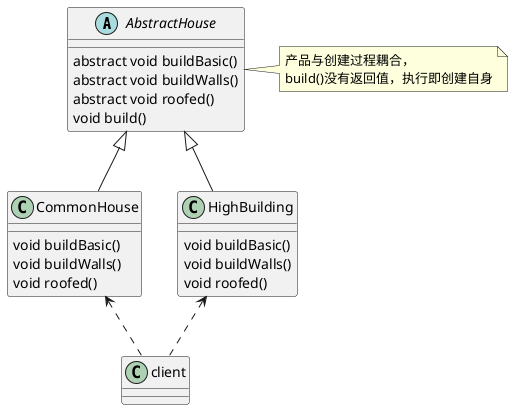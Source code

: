 @startuml

abstract class AbstractHouse{

    abstract void buildBasic()
    abstract void buildWalls()
    abstract void roofed()
    void build()
}

note right of AbstractHouse
产品与创建过程耦合，
build()没有返回值，执行即创建自身
end note

class CommonHouse{
    void buildBasic()
    void buildWalls()
    void roofed()
}
class HighBuilding{
    void buildBasic()
    void buildWalls()
    void roofed()
}


AbstractHouse<|--CommonHouse
AbstractHouse<|--HighBuilding


CommonHouse<..client
HighBuilding<..client
@enduml